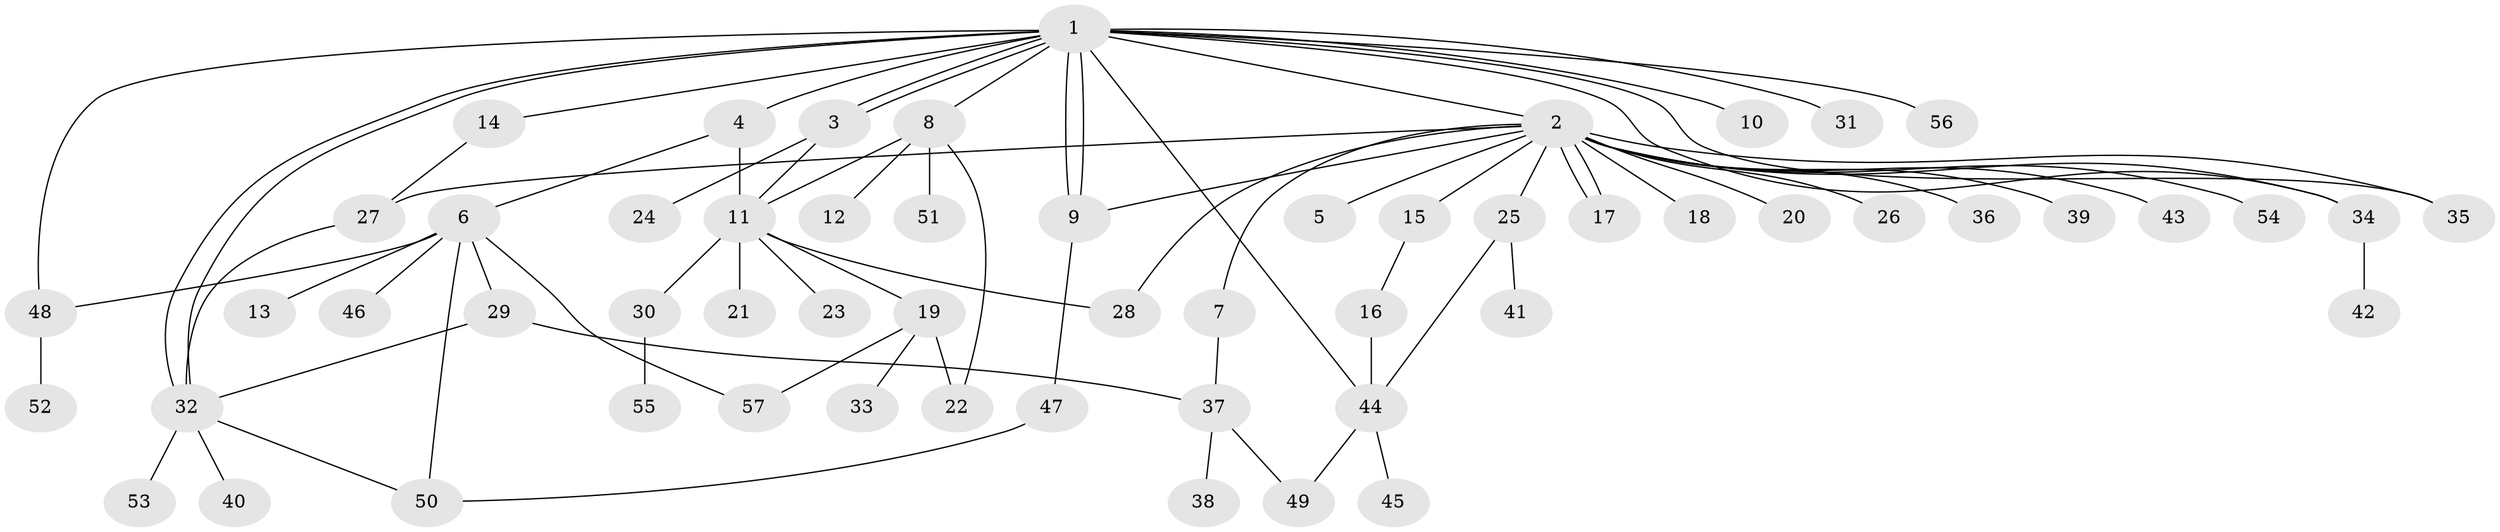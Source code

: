 // Generated by graph-tools (version 1.1) at 2025/26/03/09/25 03:26:05]
// undirected, 57 vertices, 78 edges
graph export_dot {
graph [start="1"]
  node [color=gray90,style=filled];
  1;
  2;
  3;
  4;
  5;
  6;
  7;
  8;
  9;
  10;
  11;
  12;
  13;
  14;
  15;
  16;
  17;
  18;
  19;
  20;
  21;
  22;
  23;
  24;
  25;
  26;
  27;
  28;
  29;
  30;
  31;
  32;
  33;
  34;
  35;
  36;
  37;
  38;
  39;
  40;
  41;
  42;
  43;
  44;
  45;
  46;
  47;
  48;
  49;
  50;
  51;
  52;
  53;
  54;
  55;
  56;
  57;
  1 -- 2;
  1 -- 3;
  1 -- 3;
  1 -- 4;
  1 -- 8;
  1 -- 9;
  1 -- 9;
  1 -- 10;
  1 -- 14;
  1 -- 31;
  1 -- 32;
  1 -- 32;
  1 -- 34;
  1 -- 35;
  1 -- 44;
  1 -- 48;
  1 -- 56;
  2 -- 5;
  2 -- 7;
  2 -- 9;
  2 -- 15;
  2 -- 17;
  2 -- 17;
  2 -- 18;
  2 -- 20;
  2 -- 25;
  2 -- 26;
  2 -- 27;
  2 -- 28;
  2 -- 34;
  2 -- 35;
  2 -- 36;
  2 -- 39;
  2 -- 43;
  2 -- 54;
  3 -- 11;
  3 -- 24;
  4 -- 6;
  4 -- 11;
  6 -- 13;
  6 -- 29;
  6 -- 46;
  6 -- 48;
  6 -- 50;
  6 -- 57;
  7 -- 37;
  8 -- 11;
  8 -- 12;
  8 -- 22;
  8 -- 51;
  9 -- 47;
  11 -- 19;
  11 -- 21;
  11 -- 23;
  11 -- 28;
  11 -- 30;
  14 -- 27;
  15 -- 16;
  16 -- 44;
  19 -- 22;
  19 -- 33;
  19 -- 57;
  25 -- 41;
  25 -- 44;
  27 -- 32;
  29 -- 32;
  29 -- 37;
  30 -- 55;
  32 -- 40;
  32 -- 50;
  32 -- 53;
  34 -- 42;
  37 -- 38;
  37 -- 49;
  44 -- 45;
  44 -- 49;
  47 -- 50;
  48 -- 52;
}
